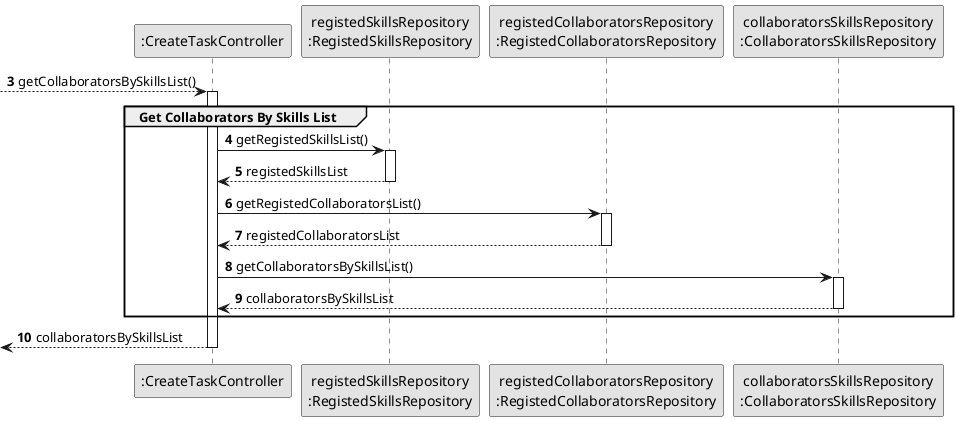 @startuml
skinparam monochrome true
skinparam packageStyle rectangle
skinparam shadowing false

autonumber

participant ":CreateTaskController" as CTRL
participant "registedSkillsRepository\n:RegistedSkillsRepository" as RegistedSkillsRepository
participant "registedCollaboratorsRepository\n:RegistedCollaboratorsRepository" as RegistedCollaboratorsRepository
participant "collaboratorsSkillsRepository\n:CollaboratorsSkillsRepository" as CollaboratorsSkillsRepository

autonumber 3
--> CTRL: getCollaboratorsBySkillsList()

group Get Collaborators By Skills List
    activate CTRL

    CTRL -> RegistedSkillsRepository : getRegistedSkillsList()
    activate RegistedSkillsRepository

        RegistedSkillsRepository --> CTRL : registedSkillsList
    deactivate RegistedSkillsRepository

        CTRL -> RegistedCollaboratorsRepository : getRegistedCollaboratorsList()
    activate RegistedCollaboratorsRepository

    RegistedCollaboratorsRepository --> CTRL: registedCollaboratorsList
    deactivate RegistedCollaboratorsRepository

        CTRL -> CollaboratorsSkillsRepository : getCollaboratorsBySkillsList()
    activate CollaboratorsSkillsRepository

    CollaboratorsSkillsRepository --> CTRL : collaboratorsBySkillsList
    deactivate CollaboratorsSkillsRepository

end

<-- CTRL: collaboratorsBySkillsList
deactivate CTRL
@enduml